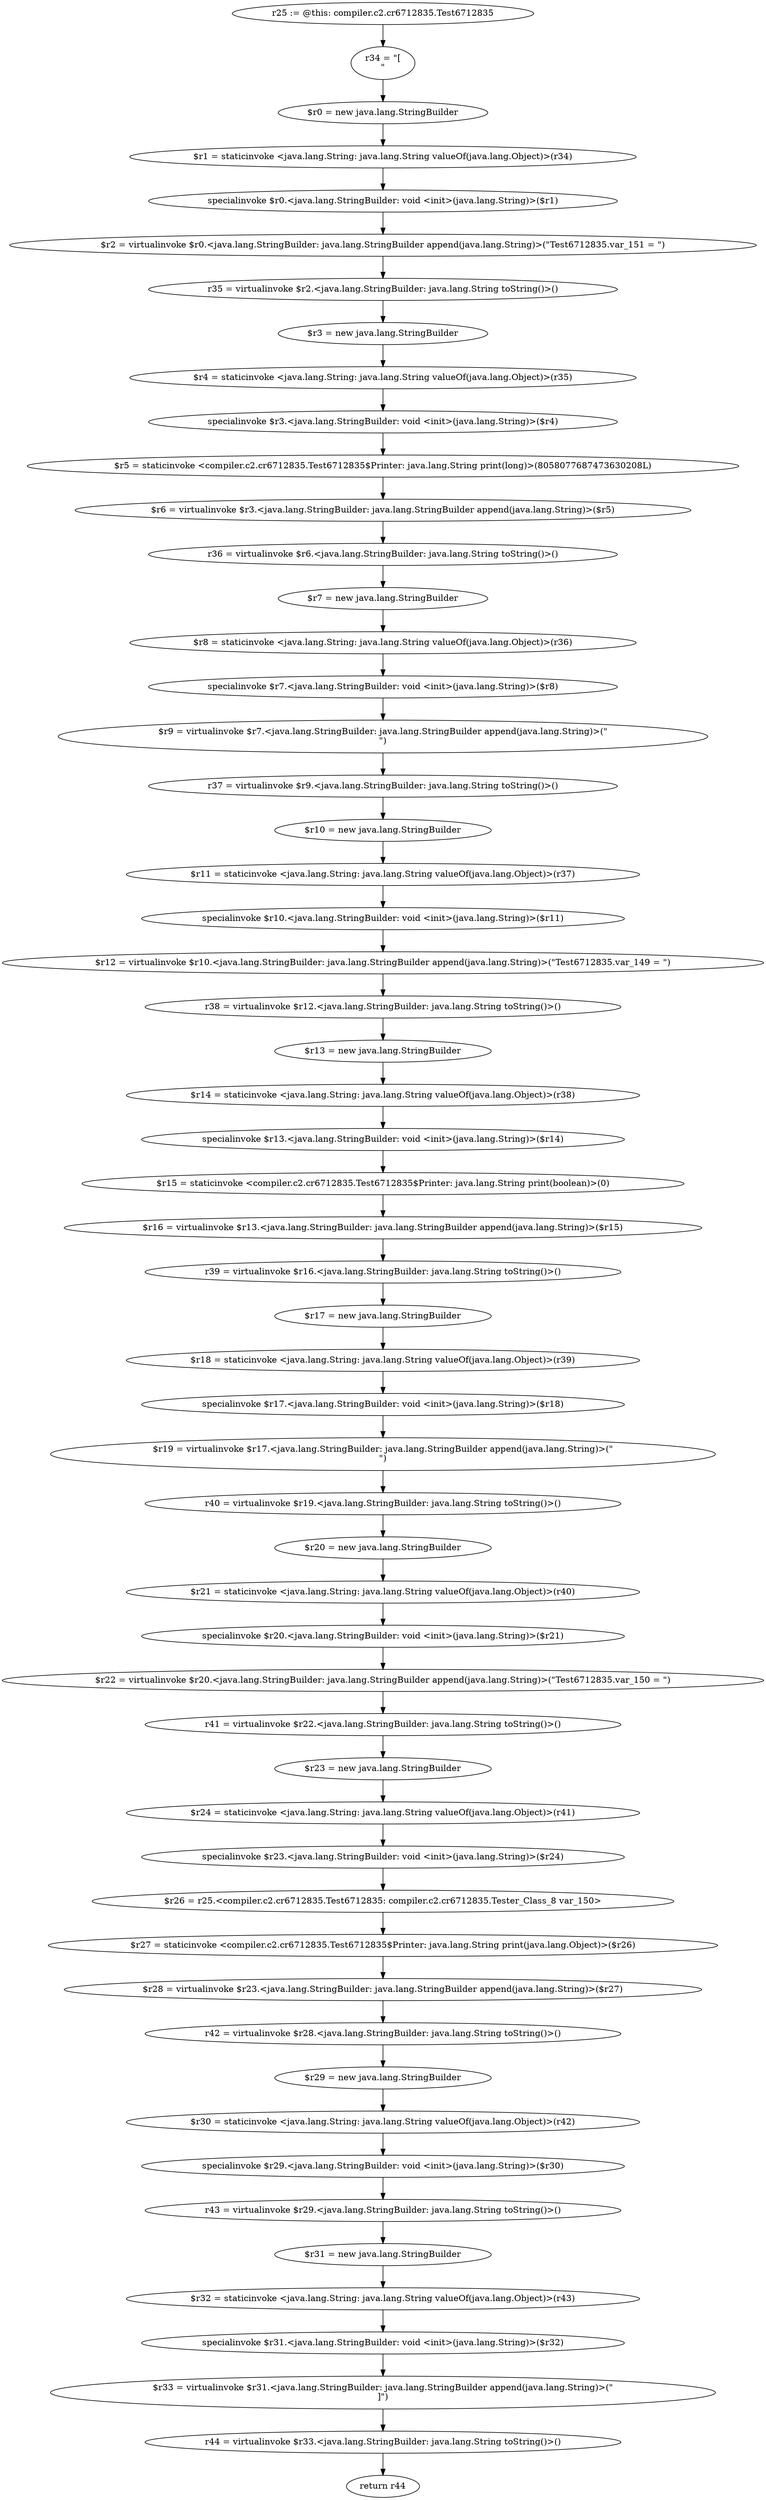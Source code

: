 digraph "unitGraph" {
    "r25 := @this: compiler.c2.cr6712835.Test6712835"
    "r34 = \"[\n\""
    "$r0 = new java.lang.StringBuilder"
    "$r1 = staticinvoke <java.lang.String: java.lang.String valueOf(java.lang.Object)>(r34)"
    "specialinvoke $r0.<java.lang.StringBuilder: void <init>(java.lang.String)>($r1)"
    "$r2 = virtualinvoke $r0.<java.lang.StringBuilder: java.lang.StringBuilder append(java.lang.String)>(\"Test6712835.var_151 = \")"
    "r35 = virtualinvoke $r2.<java.lang.StringBuilder: java.lang.String toString()>()"
    "$r3 = new java.lang.StringBuilder"
    "$r4 = staticinvoke <java.lang.String: java.lang.String valueOf(java.lang.Object)>(r35)"
    "specialinvoke $r3.<java.lang.StringBuilder: void <init>(java.lang.String)>($r4)"
    "$r5 = staticinvoke <compiler.c2.cr6712835.Test6712835$Printer: java.lang.String print(long)>(8058077687473630208L)"
    "$r6 = virtualinvoke $r3.<java.lang.StringBuilder: java.lang.StringBuilder append(java.lang.String)>($r5)"
    "r36 = virtualinvoke $r6.<java.lang.StringBuilder: java.lang.String toString()>()"
    "$r7 = new java.lang.StringBuilder"
    "$r8 = staticinvoke <java.lang.String: java.lang.String valueOf(java.lang.Object)>(r36)"
    "specialinvoke $r7.<java.lang.StringBuilder: void <init>(java.lang.String)>($r8)"
    "$r9 = virtualinvoke $r7.<java.lang.StringBuilder: java.lang.StringBuilder append(java.lang.String)>(\"\n\")"
    "r37 = virtualinvoke $r9.<java.lang.StringBuilder: java.lang.String toString()>()"
    "$r10 = new java.lang.StringBuilder"
    "$r11 = staticinvoke <java.lang.String: java.lang.String valueOf(java.lang.Object)>(r37)"
    "specialinvoke $r10.<java.lang.StringBuilder: void <init>(java.lang.String)>($r11)"
    "$r12 = virtualinvoke $r10.<java.lang.StringBuilder: java.lang.StringBuilder append(java.lang.String)>(\"Test6712835.var_149 = \")"
    "r38 = virtualinvoke $r12.<java.lang.StringBuilder: java.lang.String toString()>()"
    "$r13 = new java.lang.StringBuilder"
    "$r14 = staticinvoke <java.lang.String: java.lang.String valueOf(java.lang.Object)>(r38)"
    "specialinvoke $r13.<java.lang.StringBuilder: void <init>(java.lang.String)>($r14)"
    "$r15 = staticinvoke <compiler.c2.cr6712835.Test6712835$Printer: java.lang.String print(boolean)>(0)"
    "$r16 = virtualinvoke $r13.<java.lang.StringBuilder: java.lang.StringBuilder append(java.lang.String)>($r15)"
    "r39 = virtualinvoke $r16.<java.lang.StringBuilder: java.lang.String toString()>()"
    "$r17 = new java.lang.StringBuilder"
    "$r18 = staticinvoke <java.lang.String: java.lang.String valueOf(java.lang.Object)>(r39)"
    "specialinvoke $r17.<java.lang.StringBuilder: void <init>(java.lang.String)>($r18)"
    "$r19 = virtualinvoke $r17.<java.lang.StringBuilder: java.lang.StringBuilder append(java.lang.String)>(\"\n\")"
    "r40 = virtualinvoke $r19.<java.lang.StringBuilder: java.lang.String toString()>()"
    "$r20 = new java.lang.StringBuilder"
    "$r21 = staticinvoke <java.lang.String: java.lang.String valueOf(java.lang.Object)>(r40)"
    "specialinvoke $r20.<java.lang.StringBuilder: void <init>(java.lang.String)>($r21)"
    "$r22 = virtualinvoke $r20.<java.lang.StringBuilder: java.lang.StringBuilder append(java.lang.String)>(\"Test6712835.var_150 = \")"
    "r41 = virtualinvoke $r22.<java.lang.StringBuilder: java.lang.String toString()>()"
    "$r23 = new java.lang.StringBuilder"
    "$r24 = staticinvoke <java.lang.String: java.lang.String valueOf(java.lang.Object)>(r41)"
    "specialinvoke $r23.<java.lang.StringBuilder: void <init>(java.lang.String)>($r24)"
    "$r26 = r25.<compiler.c2.cr6712835.Test6712835: compiler.c2.cr6712835.Tester_Class_8 var_150>"
    "$r27 = staticinvoke <compiler.c2.cr6712835.Test6712835$Printer: java.lang.String print(java.lang.Object)>($r26)"
    "$r28 = virtualinvoke $r23.<java.lang.StringBuilder: java.lang.StringBuilder append(java.lang.String)>($r27)"
    "r42 = virtualinvoke $r28.<java.lang.StringBuilder: java.lang.String toString()>()"
    "$r29 = new java.lang.StringBuilder"
    "$r30 = staticinvoke <java.lang.String: java.lang.String valueOf(java.lang.Object)>(r42)"
    "specialinvoke $r29.<java.lang.StringBuilder: void <init>(java.lang.String)>($r30)"
    "r43 = virtualinvoke $r29.<java.lang.StringBuilder: java.lang.String toString()>()"
    "$r31 = new java.lang.StringBuilder"
    "$r32 = staticinvoke <java.lang.String: java.lang.String valueOf(java.lang.Object)>(r43)"
    "specialinvoke $r31.<java.lang.StringBuilder: void <init>(java.lang.String)>($r32)"
    "$r33 = virtualinvoke $r31.<java.lang.StringBuilder: java.lang.StringBuilder append(java.lang.String)>(\"\n]\")"
    "r44 = virtualinvoke $r33.<java.lang.StringBuilder: java.lang.String toString()>()"
    "return r44"
    "r25 := @this: compiler.c2.cr6712835.Test6712835"->"r34 = \"[\n\"";
    "r34 = \"[\n\""->"$r0 = new java.lang.StringBuilder";
    "$r0 = new java.lang.StringBuilder"->"$r1 = staticinvoke <java.lang.String: java.lang.String valueOf(java.lang.Object)>(r34)";
    "$r1 = staticinvoke <java.lang.String: java.lang.String valueOf(java.lang.Object)>(r34)"->"specialinvoke $r0.<java.lang.StringBuilder: void <init>(java.lang.String)>($r1)";
    "specialinvoke $r0.<java.lang.StringBuilder: void <init>(java.lang.String)>($r1)"->"$r2 = virtualinvoke $r0.<java.lang.StringBuilder: java.lang.StringBuilder append(java.lang.String)>(\"Test6712835.var_151 = \")";
    "$r2 = virtualinvoke $r0.<java.lang.StringBuilder: java.lang.StringBuilder append(java.lang.String)>(\"Test6712835.var_151 = \")"->"r35 = virtualinvoke $r2.<java.lang.StringBuilder: java.lang.String toString()>()";
    "r35 = virtualinvoke $r2.<java.lang.StringBuilder: java.lang.String toString()>()"->"$r3 = new java.lang.StringBuilder";
    "$r3 = new java.lang.StringBuilder"->"$r4 = staticinvoke <java.lang.String: java.lang.String valueOf(java.lang.Object)>(r35)";
    "$r4 = staticinvoke <java.lang.String: java.lang.String valueOf(java.lang.Object)>(r35)"->"specialinvoke $r3.<java.lang.StringBuilder: void <init>(java.lang.String)>($r4)";
    "specialinvoke $r3.<java.lang.StringBuilder: void <init>(java.lang.String)>($r4)"->"$r5 = staticinvoke <compiler.c2.cr6712835.Test6712835$Printer: java.lang.String print(long)>(8058077687473630208L)";
    "$r5 = staticinvoke <compiler.c2.cr6712835.Test6712835$Printer: java.lang.String print(long)>(8058077687473630208L)"->"$r6 = virtualinvoke $r3.<java.lang.StringBuilder: java.lang.StringBuilder append(java.lang.String)>($r5)";
    "$r6 = virtualinvoke $r3.<java.lang.StringBuilder: java.lang.StringBuilder append(java.lang.String)>($r5)"->"r36 = virtualinvoke $r6.<java.lang.StringBuilder: java.lang.String toString()>()";
    "r36 = virtualinvoke $r6.<java.lang.StringBuilder: java.lang.String toString()>()"->"$r7 = new java.lang.StringBuilder";
    "$r7 = new java.lang.StringBuilder"->"$r8 = staticinvoke <java.lang.String: java.lang.String valueOf(java.lang.Object)>(r36)";
    "$r8 = staticinvoke <java.lang.String: java.lang.String valueOf(java.lang.Object)>(r36)"->"specialinvoke $r7.<java.lang.StringBuilder: void <init>(java.lang.String)>($r8)";
    "specialinvoke $r7.<java.lang.StringBuilder: void <init>(java.lang.String)>($r8)"->"$r9 = virtualinvoke $r7.<java.lang.StringBuilder: java.lang.StringBuilder append(java.lang.String)>(\"\n\")";
    "$r9 = virtualinvoke $r7.<java.lang.StringBuilder: java.lang.StringBuilder append(java.lang.String)>(\"\n\")"->"r37 = virtualinvoke $r9.<java.lang.StringBuilder: java.lang.String toString()>()";
    "r37 = virtualinvoke $r9.<java.lang.StringBuilder: java.lang.String toString()>()"->"$r10 = new java.lang.StringBuilder";
    "$r10 = new java.lang.StringBuilder"->"$r11 = staticinvoke <java.lang.String: java.lang.String valueOf(java.lang.Object)>(r37)";
    "$r11 = staticinvoke <java.lang.String: java.lang.String valueOf(java.lang.Object)>(r37)"->"specialinvoke $r10.<java.lang.StringBuilder: void <init>(java.lang.String)>($r11)";
    "specialinvoke $r10.<java.lang.StringBuilder: void <init>(java.lang.String)>($r11)"->"$r12 = virtualinvoke $r10.<java.lang.StringBuilder: java.lang.StringBuilder append(java.lang.String)>(\"Test6712835.var_149 = \")";
    "$r12 = virtualinvoke $r10.<java.lang.StringBuilder: java.lang.StringBuilder append(java.lang.String)>(\"Test6712835.var_149 = \")"->"r38 = virtualinvoke $r12.<java.lang.StringBuilder: java.lang.String toString()>()";
    "r38 = virtualinvoke $r12.<java.lang.StringBuilder: java.lang.String toString()>()"->"$r13 = new java.lang.StringBuilder";
    "$r13 = new java.lang.StringBuilder"->"$r14 = staticinvoke <java.lang.String: java.lang.String valueOf(java.lang.Object)>(r38)";
    "$r14 = staticinvoke <java.lang.String: java.lang.String valueOf(java.lang.Object)>(r38)"->"specialinvoke $r13.<java.lang.StringBuilder: void <init>(java.lang.String)>($r14)";
    "specialinvoke $r13.<java.lang.StringBuilder: void <init>(java.lang.String)>($r14)"->"$r15 = staticinvoke <compiler.c2.cr6712835.Test6712835$Printer: java.lang.String print(boolean)>(0)";
    "$r15 = staticinvoke <compiler.c2.cr6712835.Test6712835$Printer: java.lang.String print(boolean)>(0)"->"$r16 = virtualinvoke $r13.<java.lang.StringBuilder: java.lang.StringBuilder append(java.lang.String)>($r15)";
    "$r16 = virtualinvoke $r13.<java.lang.StringBuilder: java.lang.StringBuilder append(java.lang.String)>($r15)"->"r39 = virtualinvoke $r16.<java.lang.StringBuilder: java.lang.String toString()>()";
    "r39 = virtualinvoke $r16.<java.lang.StringBuilder: java.lang.String toString()>()"->"$r17 = new java.lang.StringBuilder";
    "$r17 = new java.lang.StringBuilder"->"$r18 = staticinvoke <java.lang.String: java.lang.String valueOf(java.lang.Object)>(r39)";
    "$r18 = staticinvoke <java.lang.String: java.lang.String valueOf(java.lang.Object)>(r39)"->"specialinvoke $r17.<java.lang.StringBuilder: void <init>(java.lang.String)>($r18)";
    "specialinvoke $r17.<java.lang.StringBuilder: void <init>(java.lang.String)>($r18)"->"$r19 = virtualinvoke $r17.<java.lang.StringBuilder: java.lang.StringBuilder append(java.lang.String)>(\"\n\")";
    "$r19 = virtualinvoke $r17.<java.lang.StringBuilder: java.lang.StringBuilder append(java.lang.String)>(\"\n\")"->"r40 = virtualinvoke $r19.<java.lang.StringBuilder: java.lang.String toString()>()";
    "r40 = virtualinvoke $r19.<java.lang.StringBuilder: java.lang.String toString()>()"->"$r20 = new java.lang.StringBuilder";
    "$r20 = new java.lang.StringBuilder"->"$r21 = staticinvoke <java.lang.String: java.lang.String valueOf(java.lang.Object)>(r40)";
    "$r21 = staticinvoke <java.lang.String: java.lang.String valueOf(java.lang.Object)>(r40)"->"specialinvoke $r20.<java.lang.StringBuilder: void <init>(java.lang.String)>($r21)";
    "specialinvoke $r20.<java.lang.StringBuilder: void <init>(java.lang.String)>($r21)"->"$r22 = virtualinvoke $r20.<java.lang.StringBuilder: java.lang.StringBuilder append(java.lang.String)>(\"Test6712835.var_150 = \")";
    "$r22 = virtualinvoke $r20.<java.lang.StringBuilder: java.lang.StringBuilder append(java.lang.String)>(\"Test6712835.var_150 = \")"->"r41 = virtualinvoke $r22.<java.lang.StringBuilder: java.lang.String toString()>()";
    "r41 = virtualinvoke $r22.<java.lang.StringBuilder: java.lang.String toString()>()"->"$r23 = new java.lang.StringBuilder";
    "$r23 = new java.lang.StringBuilder"->"$r24 = staticinvoke <java.lang.String: java.lang.String valueOf(java.lang.Object)>(r41)";
    "$r24 = staticinvoke <java.lang.String: java.lang.String valueOf(java.lang.Object)>(r41)"->"specialinvoke $r23.<java.lang.StringBuilder: void <init>(java.lang.String)>($r24)";
    "specialinvoke $r23.<java.lang.StringBuilder: void <init>(java.lang.String)>($r24)"->"$r26 = r25.<compiler.c2.cr6712835.Test6712835: compiler.c2.cr6712835.Tester_Class_8 var_150>";
    "$r26 = r25.<compiler.c2.cr6712835.Test6712835: compiler.c2.cr6712835.Tester_Class_8 var_150>"->"$r27 = staticinvoke <compiler.c2.cr6712835.Test6712835$Printer: java.lang.String print(java.lang.Object)>($r26)";
    "$r27 = staticinvoke <compiler.c2.cr6712835.Test6712835$Printer: java.lang.String print(java.lang.Object)>($r26)"->"$r28 = virtualinvoke $r23.<java.lang.StringBuilder: java.lang.StringBuilder append(java.lang.String)>($r27)";
    "$r28 = virtualinvoke $r23.<java.lang.StringBuilder: java.lang.StringBuilder append(java.lang.String)>($r27)"->"r42 = virtualinvoke $r28.<java.lang.StringBuilder: java.lang.String toString()>()";
    "r42 = virtualinvoke $r28.<java.lang.StringBuilder: java.lang.String toString()>()"->"$r29 = new java.lang.StringBuilder";
    "$r29 = new java.lang.StringBuilder"->"$r30 = staticinvoke <java.lang.String: java.lang.String valueOf(java.lang.Object)>(r42)";
    "$r30 = staticinvoke <java.lang.String: java.lang.String valueOf(java.lang.Object)>(r42)"->"specialinvoke $r29.<java.lang.StringBuilder: void <init>(java.lang.String)>($r30)";
    "specialinvoke $r29.<java.lang.StringBuilder: void <init>(java.lang.String)>($r30)"->"r43 = virtualinvoke $r29.<java.lang.StringBuilder: java.lang.String toString()>()";
    "r43 = virtualinvoke $r29.<java.lang.StringBuilder: java.lang.String toString()>()"->"$r31 = new java.lang.StringBuilder";
    "$r31 = new java.lang.StringBuilder"->"$r32 = staticinvoke <java.lang.String: java.lang.String valueOf(java.lang.Object)>(r43)";
    "$r32 = staticinvoke <java.lang.String: java.lang.String valueOf(java.lang.Object)>(r43)"->"specialinvoke $r31.<java.lang.StringBuilder: void <init>(java.lang.String)>($r32)";
    "specialinvoke $r31.<java.lang.StringBuilder: void <init>(java.lang.String)>($r32)"->"$r33 = virtualinvoke $r31.<java.lang.StringBuilder: java.lang.StringBuilder append(java.lang.String)>(\"\n]\")";
    "$r33 = virtualinvoke $r31.<java.lang.StringBuilder: java.lang.StringBuilder append(java.lang.String)>(\"\n]\")"->"r44 = virtualinvoke $r33.<java.lang.StringBuilder: java.lang.String toString()>()";
    "r44 = virtualinvoke $r33.<java.lang.StringBuilder: java.lang.String toString()>()"->"return r44";
}
